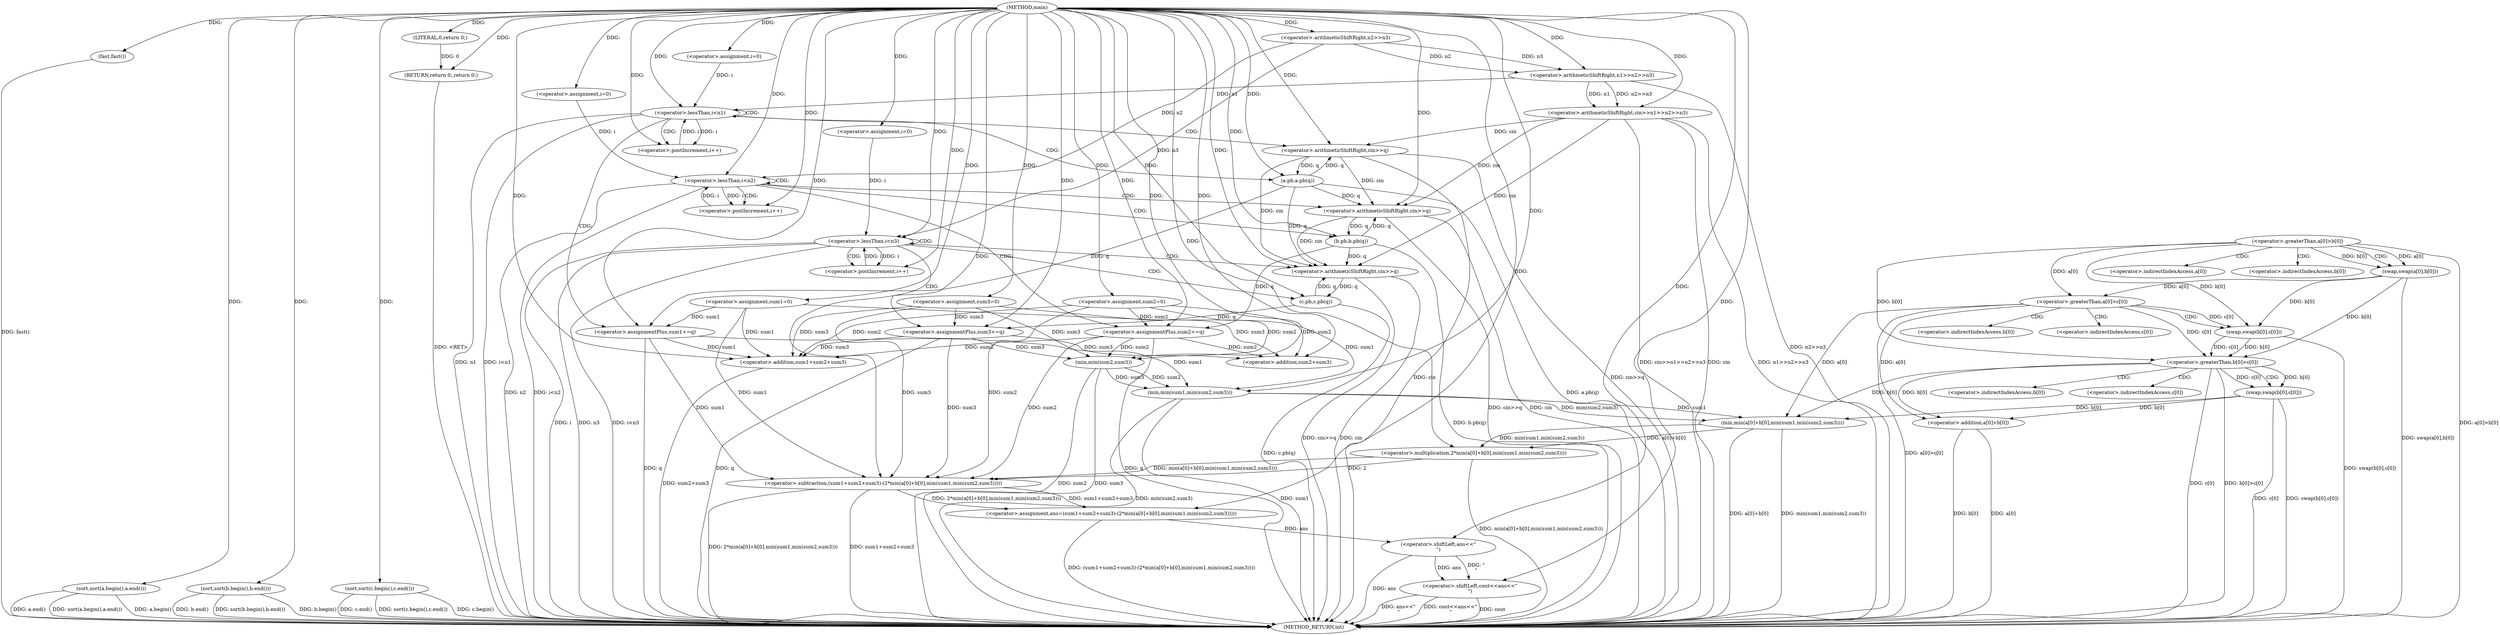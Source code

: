 digraph "main" {  
"1000132" [label = "(METHOD,main)" ]
"1000308" [label = "(METHOD_RETURN,int)" ]
"1000134" [label = "(fast,fast())" ]
"1000138" [label = "(<operator>.arithmeticShiftRight,cin>>n1>>n2>>n3)" ]
"1000149" [label = "(<operator>.assignment,sum1=0)" ]
"1000153" [label = "(<operator>.assignment,sum2=0)" ]
"1000157" [label = "(<operator>.assignment,sum3=0)" ]
"1000220" [label = "(sort,sort(a.begin(),a.end()))" ]
"1000223" [label = "(sort,sort(b.begin(),b.end()))" ]
"1000226" [label = "(sort,sort(c.begin(),c.end()))" ]
"1000278" [label = "(<operator>.assignment,ans=(sum1+sum2+sum3)-(2*min(a[0]+b[0],min(sum1,min(sum2,sum3)))))" ]
"1000301" [label = "(<operator>.shiftLeft,cout<<ans<<\"\n\")" ]
"1000306" [label = "(RETURN,return 0;,return 0;)" ]
"1000162" [label = "(<operator>.assignment,i=0)" ]
"1000165" [label = "(<operator>.lessThan,i<n1)" ]
"1000168" [label = "(<operator>.postIncrement,i++)" ]
"1000182" [label = "(<operator>.assignment,i=0)" ]
"1000185" [label = "(<operator>.lessThan,i<n2)" ]
"1000188" [label = "(<operator>.postIncrement,i++)" ]
"1000202" [label = "(<operator>.assignment,i=0)" ]
"1000205" [label = "(<operator>.lessThan,i<n3)" ]
"1000208" [label = "(<operator>.postIncrement,i++)" ]
"1000230" [label = "(<operator>.greaterThan,a[0]>b[0])" ]
"1000246" [label = "(<operator>.greaterThan,a[0]>c[0])" ]
"1000262" [label = "(<operator>.greaterThan,b[0]>c[0])" ]
"1000307" [label = "(LITERAL,0,return 0;)" ]
"1000140" [label = "(<operator>.arithmeticShiftRight,n1>>n2>>n3)" ]
"1000172" [label = "(<operator>.arithmeticShiftRight,cin>>q)" ]
"1000175" [label = "(a.pb,a.pb(q))" ]
"1000177" [label = "(<operator>.assignmentPlus,sum1+=q)" ]
"1000192" [label = "(<operator>.arithmeticShiftRight,cin>>q)" ]
"1000195" [label = "(b.pb,b.pb(q))" ]
"1000197" [label = "(<operator>.assignmentPlus,sum2+=q)" ]
"1000212" [label = "(<operator>.arithmeticShiftRight,cin>>q)" ]
"1000215" [label = "(c.pb,c.pb(q))" ]
"1000217" [label = "(<operator>.assignmentPlus,sum3+=q)" ]
"1000238" [label = "(swap,swap(a[0],b[0]))" ]
"1000254" [label = "(swap,swap(b[0],c[0]))" ]
"1000270" [label = "(swap,swap(b[0],c[0]))" ]
"1000280" [label = "(<operator>.subtraction,(sum1+sum2+sum3)-(2*min(a[0]+b[0],min(sum1,min(sum2,sum3)))))" ]
"1000303" [label = "(<operator>.shiftLeft,ans<<\"\n\")" ]
"1000142" [label = "(<operator>.arithmeticShiftRight,n2>>n3)" ]
"1000281" [label = "(<operator>.addition,sum1+sum2+sum3)" ]
"1000286" [label = "(<operator>.multiplication,2*min(a[0]+b[0],min(sum1,min(sum2,sum3))))" ]
"1000283" [label = "(<operator>.addition,sum2+sum3)" ]
"1000288" [label = "(min,min(a[0]+b[0],min(sum1,min(sum2,sum3))))" ]
"1000289" [label = "(<operator>.addition,a[0]+b[0])" ]
"1000296" [label = "(min,min(sum1,min(sum2,sum3)))" ]
"1000298" [label = "(min,min(sum2,sum3))" ]
"1000239" [label = "(<operator>.indirectIndexAccess,a[0])" ]
"1000242" [label = "(<operator>.indirectIndexAccess,b[0])" ]
"1000255" [label = "(<operator>.indirectIndexAccess,b[0])" ]
"1000258" [label = "(<operator>.indirectIndexAccess,c[0])" ]
"1000271" [label = "(<operator>.indirectIndexAccess,b[0])" ]
"1000274" [label = "(<operator>.indirectIndexAccess,c[0])" ]
  "1000134" -> "1000308"  [ label = "DDG: fast()"] 
  "1000138" -> "1000308"  [ label = "DDG: cin"] 
  "1000140" -> "1000308"  [ label = "DDG: n2>>n3"] 
  "1000138" -> "1000308"  [ label = "DDG: n1>>n2>>n3"] 
  "1000138" -> "1000308"  [ label = "DDG: cin>>n1>>n2>>n3"] 
  "1000165" -> "1000308"  [ label = "DDG: n1"] 
  "1000165" -> "1000308"  [ label = "DDG: i<n1"] 
  "1000185" -> "1000308"  [ label = "DDG: n2"] 
  "1000185" -> "1000308"  [ label = "DDG: i<n2"] 
  "1000205" -> "1000308"  [ label = "DDG: i"] 
  "1000205" -> "1000308"  [ label = "DDG: n3"] 
  "1000205" -> "1000308"  [ label = "DDG: i<n3"] 
  "1000220" -> "1000308"  [ label = "DDG: a.begin()"] 
  "1000220" -> "1000308"  [ label = "DDG: a.end()"] 
  "1000220" -> "1000308"  [ label = "DDG: sort(a.begin(),a.end())"] 
  "1000223" -> "1000308"  [ label = "DDG: b.begin()"] 
  "1000223" -> "1000308"  [ label = "DDG: b.end()"] 
  "1000223" -> "1000308"  [ label = "DDG: sort(b.begin(),b.end())"] 
  "1000226" -> "1000308"  [ label = "DDG: c.begin()"] 
  "1000226" -> "1000308"  [ label = "DDG: c.end()"] 
  "1000226" -> "1000308"  [ label = "DDG: sort(c.begin(),c.end())"] 
  "1000230" -> "1000308"  [ label = "DDG: a[0]>b[0]"] 
  "1000238" -> "1000308"  [ label = "DDG: swap(a[0],b[0])"] 
  "1000246" -> "1000308"  [ label = "DDG: a[0]>c[0]"] 
  "1000254" -> "1000308"  [ label = "DDG: swap(b[0],c[0])"] 
  "1000262" -> "1000308"  [ label = "DDG: c[0]"] 
  "1000262" -> "1000308"  [ label = "DDG: b[0]>c[0]"] 
  "1000270" -> "1000308"  [ label = "DDG: c[0]"] 
  "1000270" -> "1000308"  [ label = "DDG: swap(b[0],c[0])"] 
  "1000281" -> "1000308"  [ label = "DDG: sum2+sum3"] 
  "1000280" -> "1000308"  [ label = "DDG: sum1+sum2+sum3"] 
  "1000289" -> "1000308"  [ label = "DDG: a[0]"] 
  "1000289" -> "1000308"  [ label = "DDG: b[0]"] 
  "1000288" -> "1000308"  [ label = "DDG: a[0]+b[0]"] 
  "1000296" -> "1000308"  [ label = "DDG: sum1"] 
  "1000298" -> "1000308"  [ label = "DDG: sum2"] 
  "1000298" -> "1000308"  [ label = "DDG: sum3"] 
  "1000296" -> "1000308"  [ label = "DDG: min(sum2,sum3)"] 
  "1000288" -> "1000308"  [ label = "DDG: min(sum1,min(sum2,sum3))"] 
  "1000286" -> "1000308"  [ label = "DDG: min(a[0]+b[0],min(sum1,min(sum2,sum3)))"] 
  "1000280" -> "1000308"  [ label = "DDG: 2*min(a[0]+b[0],min(sum1,min(sum2,sum3)))"] 
  "1000278" -> "1000308"  [ label = "DDG: (sum1+sum2+sum3)-(2*min(a[0]+b[0],min(sum1,min(sum2,sum3))))"] 
  "1000303" -> "1000308"  [ label = "DDG: ans"] 
  "1000301" -> "1000308"  [ label = "DDG: ans<<\"\n\""] 
  "1000301" -> "1000308"  [ label = "DDG: cout<<ans<<\"\n\""] 
  "1000212" -> "1000308"  [ label = "DDG: cin"] 
  "1000212" -> "1000308"  [ label = "DDG: cin>>q"] 
  "1000215" -> "1000308"  [ label = "DDG: c.pb(q)"] 
  "1000217" -> "1000308"  [ label = "DDG: q"] 
  "1000192" -> "1000308"  [ label = "DDG: cin"] 
  "1000192" -> "1000308"  [ label = "DDG: cin>>q"] 
  "1000195" -> "1000308"  [ label = "DDG: b.pb(q)"] 
  "1000197" -> "1000308"  [ label = "DDG: q"] 
  "1000172" -> "1000308"  [ label = "DDG: cin"] 
  "1000172" -> "1000308"  [ label = "DDG: cin>>q"] 
  "1000175" -> "1000308"  [ label = "DDG: a.pb(q)"] 
  "1000177" -> "1000308"  [ label = "DDG: q"] 
  "1000306" -> "1000308"  [ label = "DDG: <RET>"] 
  "1000301" -> "1000308"  [ label = "DDG: cout"] 
  "1000132" -> "1000134"  [ label = "DDG: "] 
  "1000132" -> "1000149"  [ label = "DDG: "] 
  "1000132" -> "1000153"  [ label = "DDG: "] 
  "1000132" -> "1000157"  [ label = "DDG: "] 
  "1000280" -> "1000278"  [ label = "DDG: 2*min(a[0]+b[0],min(sum1,min(sum2,sum3)))"] 
  "1000280" -> "1000278"  [ label = "DDG: sum1+sum2+sum3"] 
  "1000307" -> "1000306"  [ label = "DDG: 0"] 
  "1000132" -> "1000306"  [ label = "DDG: "] 
  "1000132" -> "1000138"  [ label = "DDG: "] 
  "1000140" -> "1000138"  [ label = "DDG: n2>>n3"] 
  "1000140" -> "1000138"  [ label = "DDG: n1"] 
  "1000132" -> "1000162"  [ label = "DDG: "] 
  "1000132" -> "1000182"  [ label = "DDG: "] 
  "1000132" -> "1000202"  [ label = "DDG: "] 
  "1000132" -> "1000220"  [ label = "DDG: "] 
  "1000132" -> "1000223"  [ label = "DDG: "] 
  "1000132" -> "1000226"  [ label = "DDG: "] 
  "1000132" -> "1000278"  [ label = "DDG: "] 
  "1000132" -> "1000301"  [ label = "DDG: "] 
  "1000303" -> "1000301"  [ label = "DDG: \"\n\""] 
  "1000303" -> "1000301"  [ label = "DDG: ans"] 
  "1000132" -> "1000307"  [ label = "DDG: "] 
  "1000132" -> "1000140"  [ label = "DDG: "] 
  "1000142" -> "1000140"  [ label = "DDG: n2"] 
  "1000142" -> "1000140"  [ label = "DDG: n3"] 
  "1000162" -> "1000165"  [ label = "DDG: i"] 
  "1000168" -> "1000165"  [ label = "DDG: i"] 
  "1000132" -> "1000165"  [ label = "DDG: "] 
  "1000140" -> "1000165"  [ label = "DDG: n1"] 
  "1000165" -> "1000168"  [ label = "DDG: i"] 
  "1000132" -> "1000168"  [ label = "DDG: "] 
  "1000175" -> "1000177"  [ label = "DDG: q"] 
  "1000132" -> "1000177"  [ label = "DDG: "] 
  "1000182" -> "1000185"  [ label = "DDG: i"] 
  "1000188" -> "1000185"  [ label = "DDG: i"] 
  "1000132" -> "1000185"  [ label = "DDG: "] 
  "1000142" -> "1000185"  [ label = "DDG: n2"] 
  "1000185" -> "1000188"  [ label = "DDG: i"] 
  "1000132" -> "1000188"  [ label = "DDG: "] 
  "1000195" -> "1000197"  [ label = "DDG: q"] 
  "1000132" -> "1000197"  [ label = "DDG: "] 
  "1000202" -> "1000205"  [ label = "DDG: i"] 
  "1000208" -> "1000205"  [ label = "DDG: i"] 
  "1000132" -> "1000205"  [ label = "DDG: "] 
  "1000142" -> "1000205"  [ label = "DDG: n3"] 
  "1000205" -> "1000208"  [ label = "DDG: i"] 
  "1000132" -> "1000208"  [ label = "DDG: "] 
  "1000215" -> "1000217"  [ label = "DDG: q"] 
  "1000132" -> "1000217"  [ label = "DDG: "] 
  "1000230" -> "1000246"  [ label = "DDG: a[0]"] 
  "1000238" -> "1000246"  [ label = "DDG: a[0]"] 
  "1000230" -> "1000262"  [ label = "DDG: b[0]"] 
  "1000238" -> "1000262"  [ label = "DDG: b[0]"] 
  "1000254" -> "1000262"  [ label = "DDG: b[0]"] 
  "1000246" -> "1000262"  [ label = "DDG: c[0]"] 
  "1000254" -> "1000262"  [ label = "DDG: c[0]"] 
  "1000157" -> "1000280"  [ label = "DDG: sum3"] 
  "1000217" -> "1000280"  [ label = "DDG: sum3"] 
  "1000132" -> "1000280"  [ label = "DDG: "] 
  "1000153" -> "1000280"  [ label = "DDG: sum2"] 
  "1000197" -> "1000280"  [ label = "DDG: sum2"] 
  "1000149" -> "1000280"  [ label = "DDG: sum1"] 
  "1000177" -> "1000280"  [ label = "DDG: sum1"] 
  "1000286" -> "1000280"  [ label = "DDG: 2"] 
  "1000286" -> "1000280"  [ label = "DDG: min(a[0]+b[0],min(sum1,min(sum2,sum3)))"] 
  "1000278" -> "1000303"  [ label = "DDG: ans"] 
  "1000132" -> "1000303"  [ label = "DDG: "] 
  "1000132" -> "1000142"  [ label = "DDG: "] 
  "1000138" -> "1000172"  [ label = "DDG: cin"] 
  "1000132" -> "1000172"  [ label = "DDG: "] 
  "1000175" -> "1000172"  [ label = "DDG: q"] 
  "1000172" -> "1000175"  [ label = "DDG: q"] 
  "1000132" -> "1000175"  [ label = "DDG: "] 
  "1000149" -> "1000177"  [ label = "DDG: sum1"] 
  "1000138" -> "1000192"  [ label = "DDG: cin"] 
  "1000172" -> "1000192"  [ label = "DDG: cin"] 
  "1000132" -> "1000192"  [ label = "DDG: "] 
  "1000195" -> "1000192"  [ label = "DDG: q"] 
  "1000175" -> "1000192"  [ label = "DDG: q"] 
  "1000192" -> "1000195"  [ label = "DDG: q"] 
  "1000132" -> "1000195"  [ label = "DDG: "] 
  "1000153" -> "1000197"  [ label = "DDG: sum2"] 
  "1000138" -> "1000212"  [ label = "DDG: cin"] 
  "1000192" -> "1000212"  [ label = "DDG: cin"] 
  "1000172" -> "1000212"  [ label = "DDG: cin"] 
  "1000132" -> "1000212"  [ label = "DDG: "] 
  "1000215" -> "1000212"  [ label = "DDG: q"] 
  "1000195" -> "1000212"  [ label = "DDG: q"] 
  "1000175" -> "1000212"  [ label = "DDG: q"] 
  "1000212" -> "1000215"  [ label = "DDG: q"] 
  "1000132" -> "1000215"  [ label = "DDG: "] 
  "1000157" -> "1000217"  [ label = "DDG: sum3"] 
  "1000230" -> "1000238"  [ label = "DDG: a[0]"] 
  "1000230" -> "1000238"  [ label = "DDG: b[0]"] 
  "1000230" -> "1000254"  [ label = "DDG: b[0]"] 
  "1000238" -> "1000254"  [ label = "DDG: b[0]"] 
  "1000246" -> "1000254"  [ label = "DDG: c[0]"] 
  "1000262" -> "1000270"  [ label = "DDG: b[0]"] 
  "1000262" -> "1000270"  [ label = "DDG: c[0]"] 
  "1000149" -> "1000281"  [ label = "DDG: sum1"] 
  "1000177" -> "1000281"  [ label = "DDG: sum1"] 
  "1000132" -> "1000281"  [ label = "DDG: "] 
  "1000157" -> "1000281"  [ label = "DDG: sum3"] 
  "1000217" -> "1000281"  [ label = "DDG: sum3"] 
  "1000153" -> "1000281"  [ label = "DDG: sum2"] 
  "1000197" -> "1000281"  [ label = "DDG: sum2"] 
  "1000132" -> "1000286"  [ label = "DDG: "] 
  "1000288" -> "1000286"  [ label = "DDG: min(sum1,min(sum2,sum3))"] 
  "1000288" -> "1000286"  [ label = "DDG: a[0]+b[0]"] 
  "1000153" -> "1000283"  [ label = "DDG: sum2"] 
  "1000197" -> "1000283"  [ label = "DDG: sum2"] 
  "1000132" -> "1000283"  [ label = "DDG: "] 
  "1000157" -> "1000283"  [ label = "DDG: sum3"] 
  "1000217" -> "1000283"  [ label = "DDG: sum3"] 
  "1000246" -> "1000288"  [ label = "DDG: a[0]"] 
  "1000262" -> "1000288"  [ label = "DDG: b[0]"] 
  "1000270" -> "1000288"  [ label = "DDG: b[0]"] 
  "1000296" -> "1000288"  [ label = "DDG: sum1"] 
  "1000296" -> "1000288"  [ label = "DDG: min(sum2,sum3)"] 
  "1000246" -> "1000289"  [ label = "DDG: a[0]"] 
  "1000262" -> "1000289"  [ label = "DDG: b[0]"] 
  "1000270" -> "1000289"  [ label = "DDG: b[0]"] 
  "1000132" -> "1000296"  [ label = "DDG: "] 
  "1000149" -> "1000296"  [ label = "DDG: sum1"] 
  "1000177" -> "1000296"  [ label = "DDG: sum1"] 
  "1000298" -> "1000296"  [ label = "DDG: sum3"] 
  "1000298" -> "1000296"  [ label = "DDG: sum2"] 
  "1000132" -> "1000298"  [ label = "DDG: "] 
  "1000153" -> "1000298"  [ label = "DDG: sum2"] 
  "1000197" -> "1000298"  [ label = "DDG: sum2"] 
  "1000157" -> "1000298"  [ label = "DDG: sum3"] 
  "1000217" -> "1000298"  [ label = "DDG: sum3"] 
  "1000165" -> "1000165"  [ label = "CDG: "] 
  "1000165" -> "1000172"  [ label = "CDG: "] 
  "1000165" -> "1000168"  [ label = "CDG: "] 
  "1000165" -> "1000175"  [ label = "CDG: "] 
  "1000165" -> "1000177"  [ label = "CDG: "] 
  "1000185" -> "1000195"  [ label = "CDG: "] 
  "1000185" -> "1000197"  [ label = "CDG: "] 
  "1000185" -> "1000188"  [ label = "CDG: "] 
  "1000185" -> "1000192"  [ label = "CDG: "] 
  "1000185" -> "1000185"  [ label = "CDG: "] 
  "1000205" -> "1000208"  [ label = "CDG: "] 
  "1000205" -> "1000212"  [ label = "CDG: "] 
  "1000205" -> "1000215"  [ label = "CDG: "] 
  "1000205" -> "1000205"  [ label = "CDG: "] 
  "1000205" -> "1000217"  [ label = "CDG: "] 
  "1000230" -> "1000239"  [ label = "CDG: "] 
  "1000230" -> "1000238"  [ label = "CDG: "] 
  "1000230" -> "1000242"  [ label = "CDG: "] 
  "1000246" -> "1000258"  [ label = "CDG: "] 
  "1000246" -> "1000255"  [ label = "CDG: "] 
  "1000246" -> "1000254"  [ label = "CDG: "] 
  "1000262" -> "1000274"  [ label = "CDG: "] 
  "1000262" -> "1000271"  [ label = "CDG: "] 
  "1000262" -> "1000270"  [ label = "CDG: "] 
}

